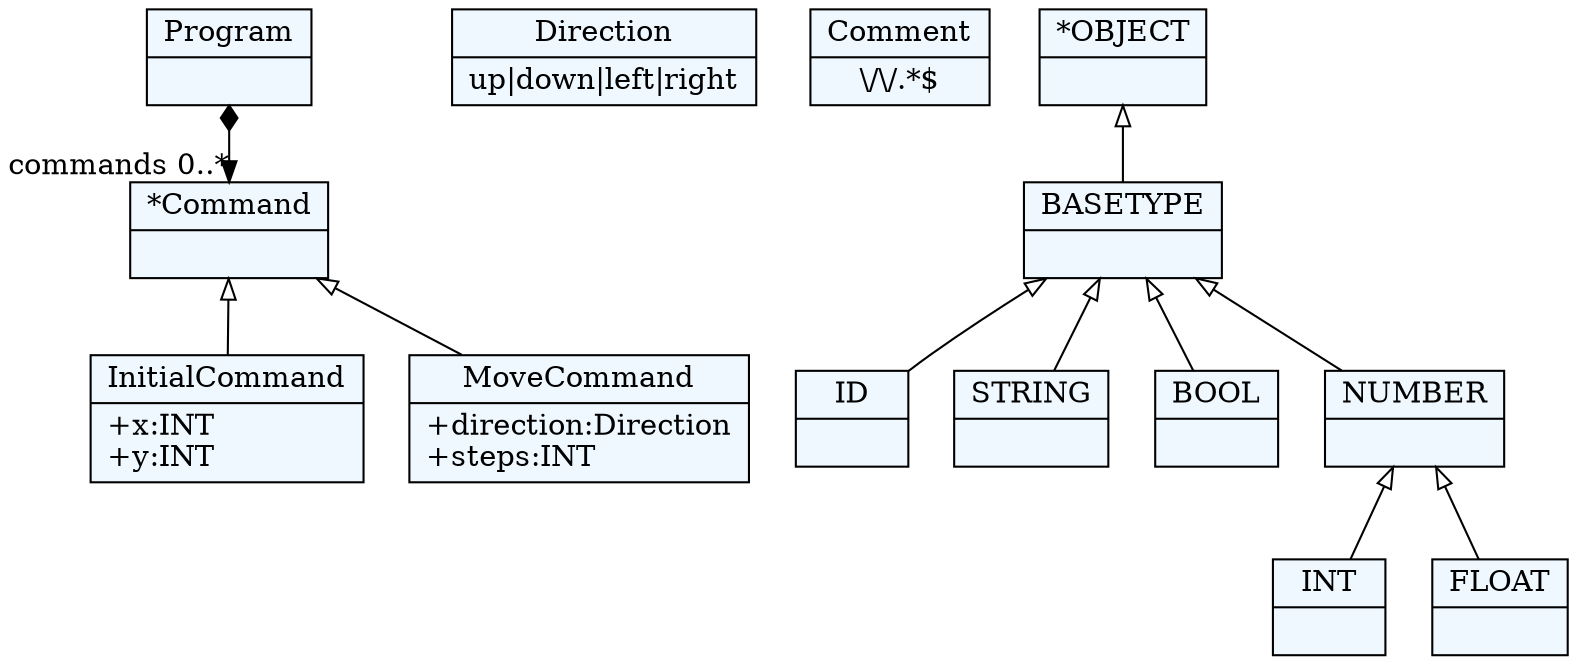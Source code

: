 
    digraph xtext {
    fontname = "Bitstream Vera Sans"
    fontsize = 8
    node[
        shape=record,
        style=filled,
        fillcolor=aliceblue
    ]
    nodesep = 0.3
    edge[dir=black,arrowtail=empty]


140261753053976 -> 140261753056760[arrowtail=diamond, dir=both, headlabel="commands 0..*"]
140261753053976[ label="{Program|}"]

140261753056760[ label="{*Command|}"]
140261753056760 -> 140261753059544 [dir=back]
140261753056760 -> 140261753062328 [dir=back]

140261753059544[ label="{InitialCommand|+x:INT\l+y:INT\l}"]

140261753062328[ label="{MoveCommand|+direction:Direction\l+steps:INT\l}"]

140261753065112[ label="{Direction|up\|down\|left\|right}"]

140261753067896[ label="{Comment|\\/\\/.*$}"]

140261752857112[ label="{ID|}"]

140261752859896[ label="{STRING|}"]

140261752862680[ label="{BOOL|}"]

140261752865464[ label="{INT|}"]

140261752868248[ label="{FLOAT|}"]

140261752871608[ label="{NUMBER|}"]
140261752871608 -> 140261752868248 [dir=back]
140261752871608 -> 140261752865464 [dir=back]

140261752874968[ label="{BASETYPE|}"]
140261752874968 -> 140261752871608 [dir=back]
140261752874968 -> 140261752862680 [dir=back]
140261752874968 -> 140261752857112 [dir=back]
140261752874968 -> 140261752859896 [dir=back]

140261752878904[ label="{*OBJECT|}"]
140261752878904 -> 140261752874968 [dir=back]


}
